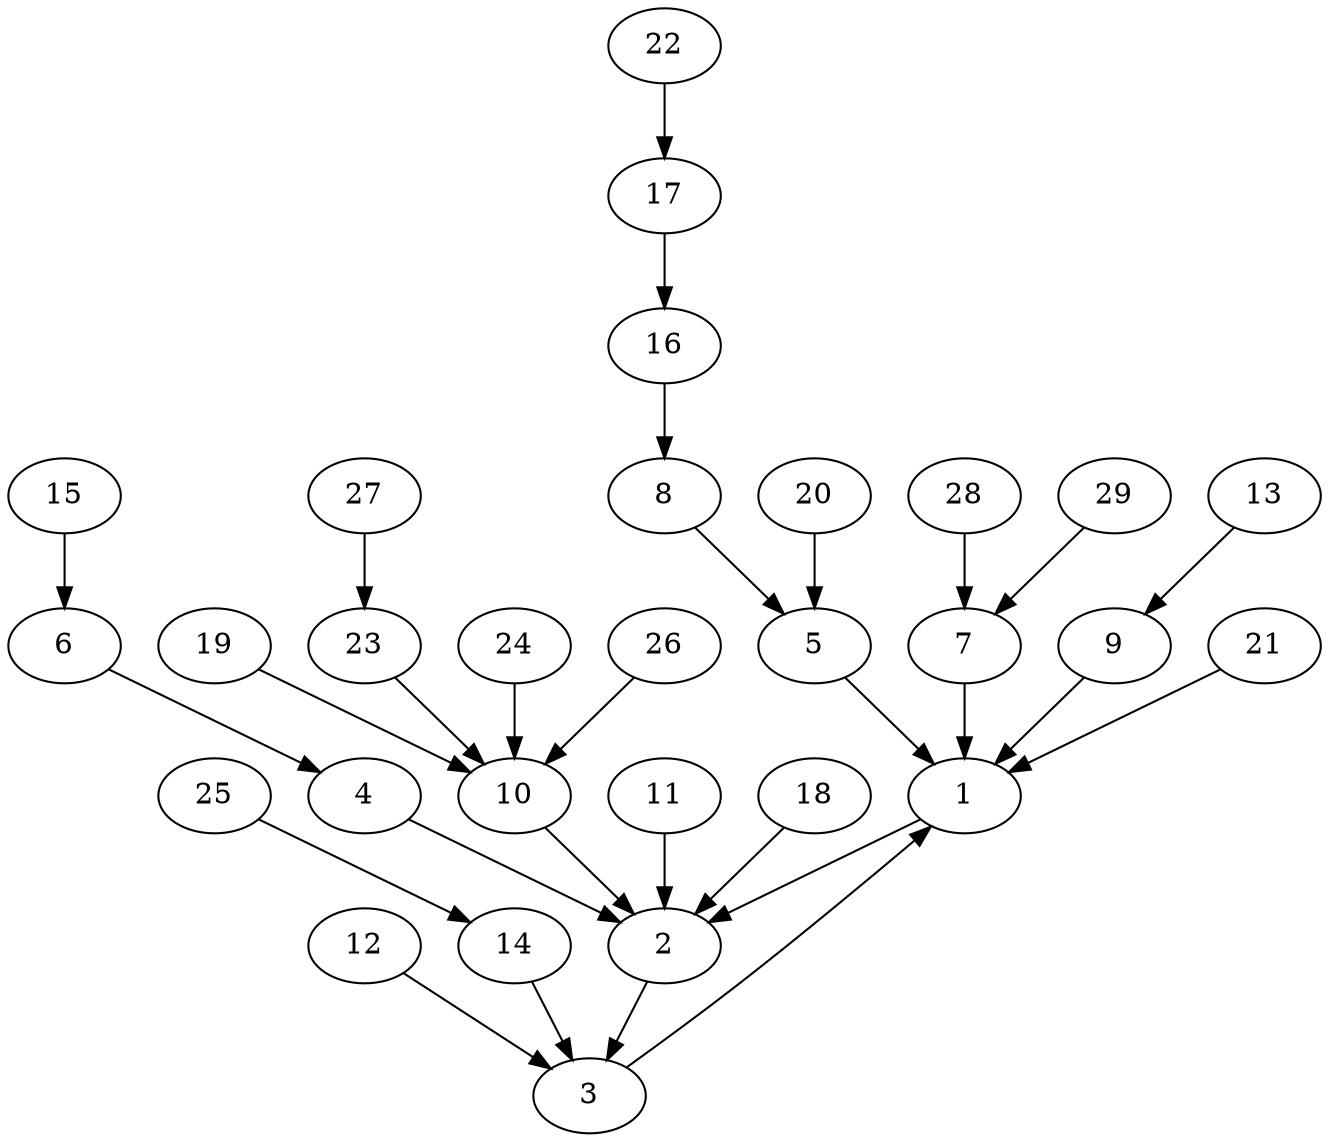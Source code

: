 digraph Doro_30 {
1 -> 2;
2 -> 3;
3 -> 1;
4 -> 2;
5 -> 1;
6 -> 4;
7 -> 1;
8 -> 5;
9 -> 1;
10 -> 2;
11 -> 2;
12 -> 3;
13 -> 9;
14 -> 3;
15 -> 6;
16 -> 8;
17 -> 16;
18 -> 2;
19 -> 10;
20 -> 5;
21 -> 1;
22 -> 17;
23 -> 10;
24 -> 10;
25 -> 14;
26 -> 10;
27 -> 23;
28 -> 7;
29 -> 7;
}
